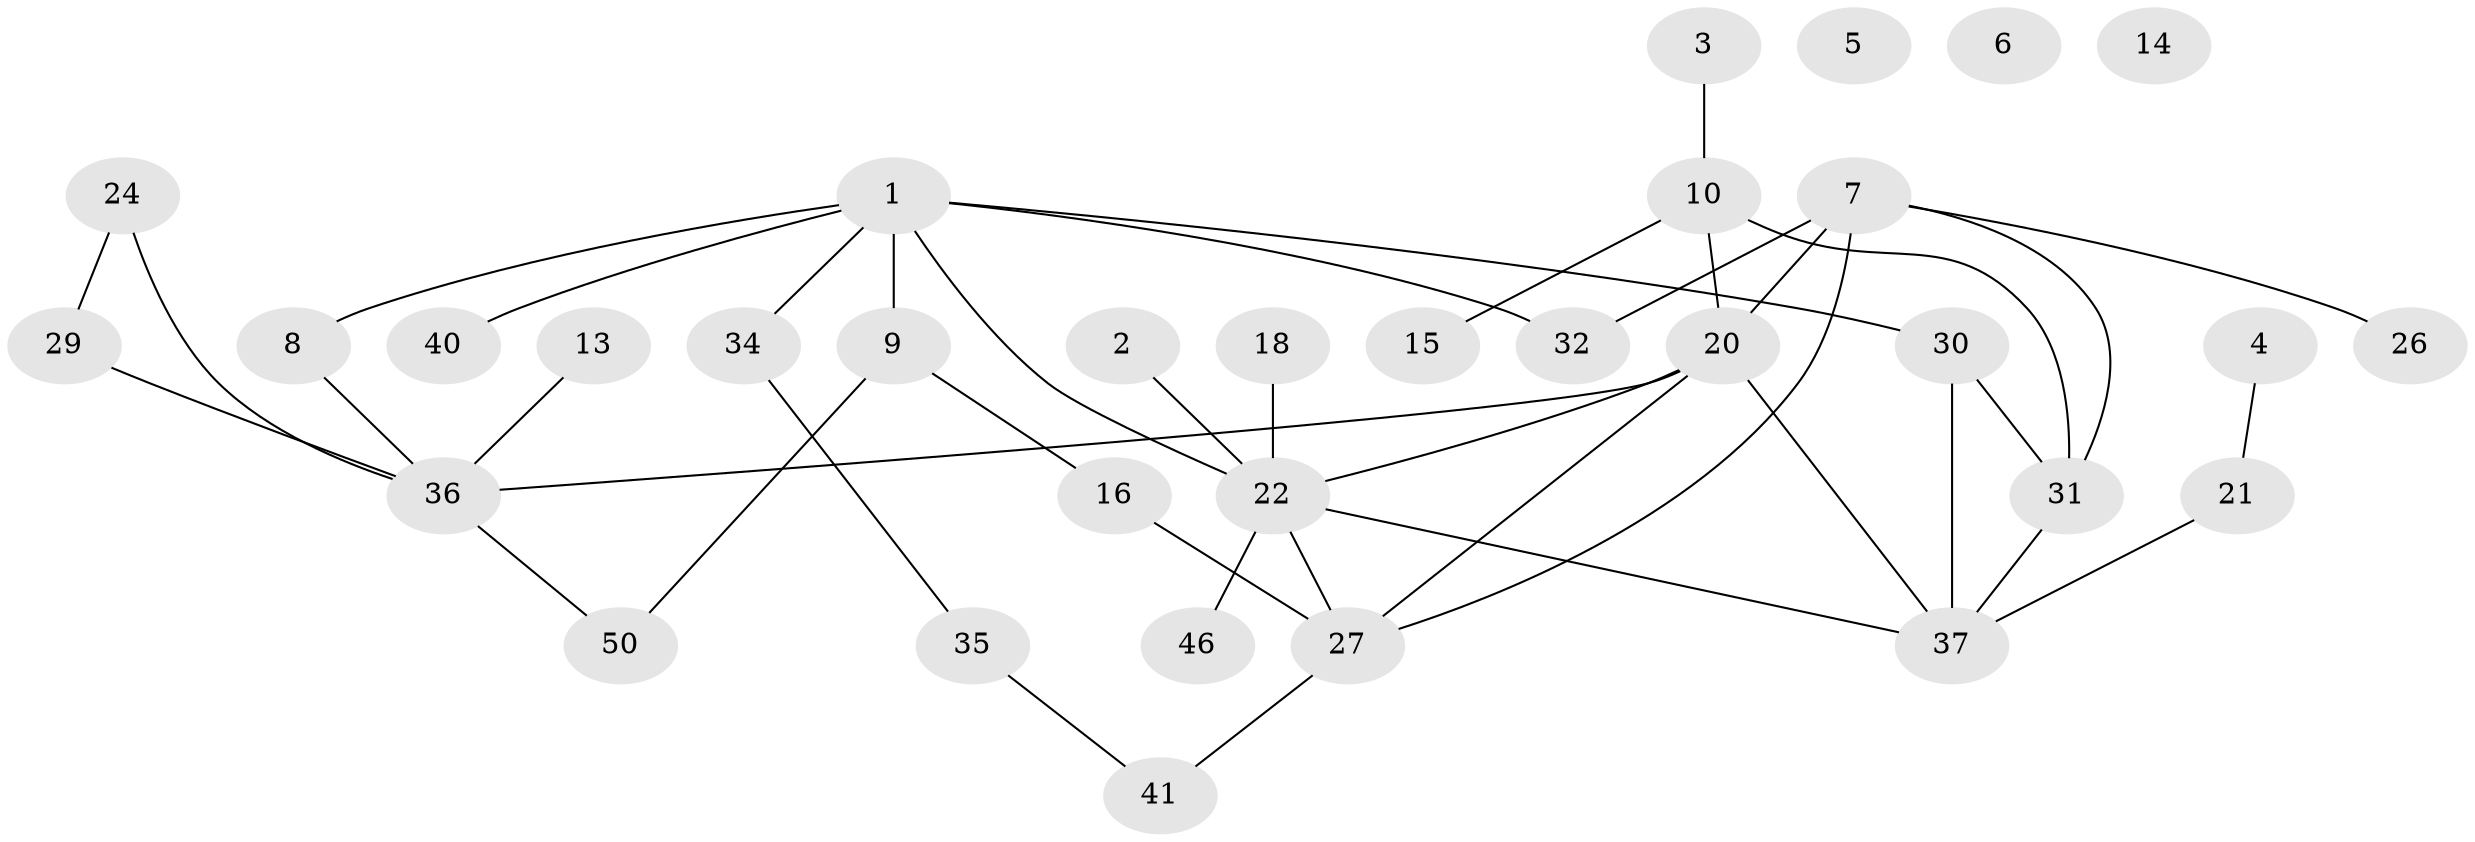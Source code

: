 // Generated by graph-tools (version 1.1) at 2025/23/03/03/25 07:23:26]
// undirected, 33 vertices, 42 edges
graph export_dot {
graph [start="1"]
  node [color=gray90,style=filled];
  1 [super="+12"];
  2 [super="+17"];
  3;
  4 [super="+38"];
  5;
  6;
  7 [super="+23"];
  8 [super="+28"];
  9 [super="+11"];
  10 [super="+25"];
  13;
  14;
  15 [super="+52"];
  16 [super="+19"];
  18;
  20 [super="+39"];
  21 [super="+53"];
  22 [super="+51"];
  24 [super="+49"];
  26 [super="+33"];
  27 [super="+43"];
  29;
  30;
  31 [super="+44"];
  32 [super="+48"];
  34;
  35 [super="+47"];
  36 [super="+45"];
  37 [super="+42"];
  40;
  41;
  46;
  50;
  1 -- 9;
  1 -- 34;
  1 -- 40;
  1 -- 22;
  1 -- 32;
  1 -- 30;
  1 -- 8;
  2 -- 22;
  3 -- 10;
  4 -- 21;
  7 -- 26;
  7 -- 20;
  7 -- 32;
  7 -- 27;
  7 -- 31;
  8 -- 36;
  9 -- 16;
  9 -- 50;
  10 -- 31;
  10 -- 20;
  10 -- 15;
  13 -- 36;
  16 -- 27;
  18 -- 22;
  20 -- 36;
  20 -- 37;
  20 -- 22;
  20 -- 27;
  21 -- 37;
  22 -- 37;
  22 -- 46;
  22 -- 27;
  24 -- 29;
  24 -- 36;
  27 -- 41;
  29 -- 36;
  30 -- 31;
  30 -- 37;
  31 -- 37;
  34 -- 35;
  35 -- 41;
  36 -- 50;
}

